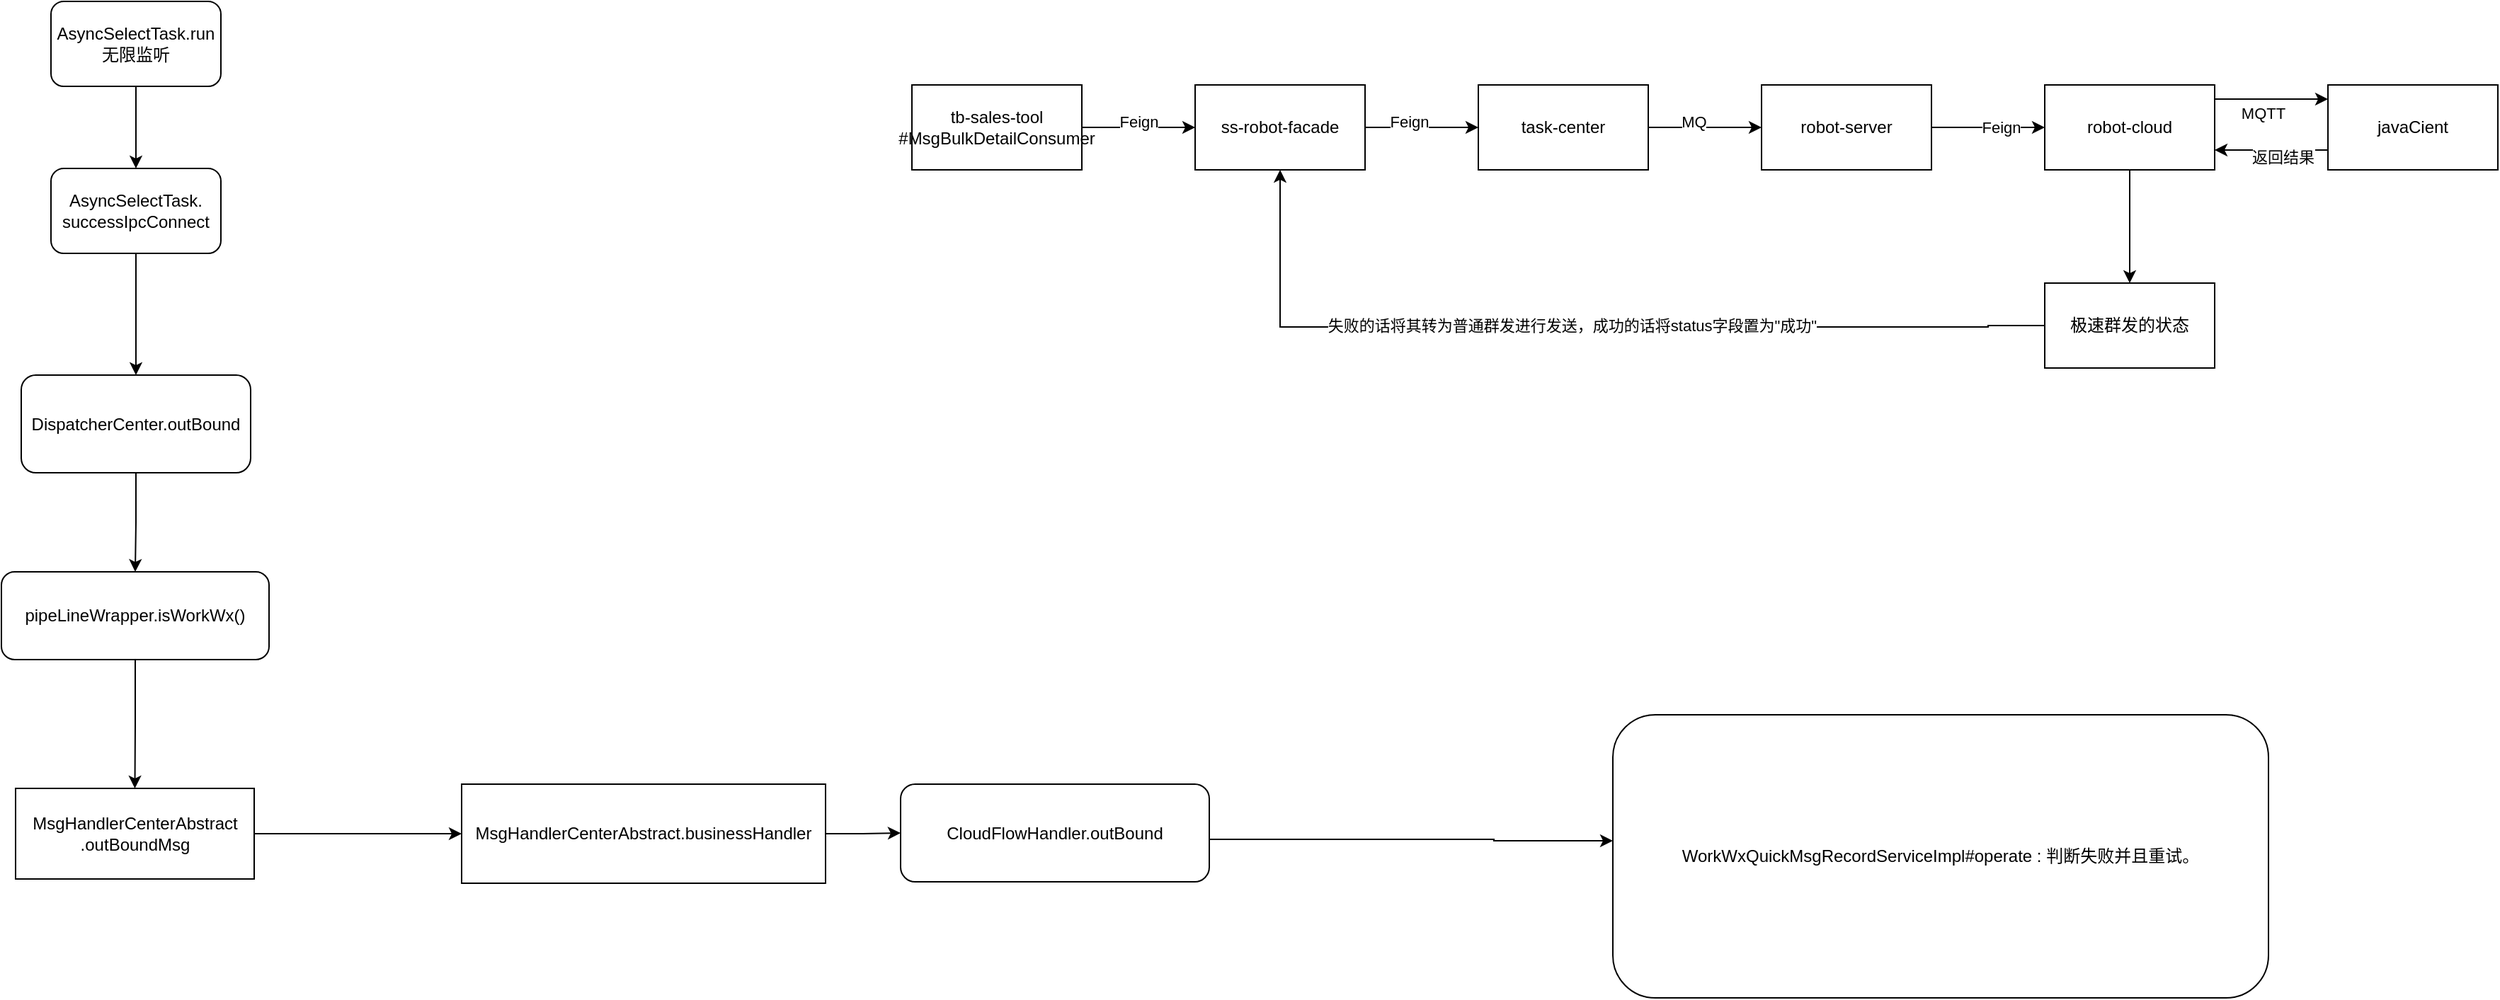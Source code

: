 <mxfile version="21.6.8" type="github">
  <diagram name="第 1 页" id="uJNZyxgSVUJfB3R79Ev_">
    <mxGraphModel dx="2074" dy="767" grid="0" gridSize="10" guides="0" tooltips="0" connect="1" arrows="1" fold="1" page="0" pageScale="1" pageWidth="1169" pageHeight="827" math="0" shadow="0">
      <root>
        <mxCell id="0" />
        <mxCell id="1" parent="0" />
        <mxCell id="vJ39QT0AVeiXCdLjbEt--3" value="" style="edgeStyle=orthogonalEdgeStyle;rounded=0;orthogonalLoop=1;jettySize=auto;html=1;" parent="1" source="vJ39QT0AVeiXCdLjbEt--1" target="vJ39QT0AVeiXCdLjbEt--2" edge="1">
          <mxGeometry relative="1" as="geometry" />
        </mxCell>
        <mxCell id="vJ39QT0AVeiXCdLjbEt--14" value="Feign" style="edgeLabel;html=1;align=center;verticalAlign=middle;resizable=0;points=[];" parent="vJ39QT0AVeiXCdLjbEt--3" vertex="1" connectable="0">
          <mxGeometry y="4" relative="1" as="geometry">
            <mxPoint as="offset" />
          </mxGeometry>
        </mxCell>
        <mxCell id="vJ39QT0AVeiXCdLjbEt--1" value="tb-sales-tool #MsgBulkDetailConsumer" style="rounded=0;whiteSpace=wrap;html=1;" parent="1" vertex="1">
          <mxGeometry x="520" y="290" width="120" height="60" as="geometry" />
        </mxCell>
        <mxCell id="vJ39QT0AVeiXCdLjbEt--5" value="" style="edgeStyle=orthogonalEdgeStyle;rounded=0;orthogonalLoop=1;jettySize=auto;html=1;" parent="1" source="vJ39QT0AVeiXCdLjbEt--2" target="vJ39QT0AVeiXCdLjbEt--4" edge="1">
          <mxGeometry relative="1" as="geometry" />
        </mxCell>
        <mxCell id="vJ39QT0AVeiXCdLjbEt--15" value="Feign" style="edgeLabel;html=1;align=center;verticalAlign=middle;resizable=0;points=[];" parent="vJ39QT0AVeiXCdLjbEt--5" vertex="1" connectable="0">
          <mxGeometry x="-0.225" y="4" relative="1" as="geometry">
            <mxPoint as="offset" />
          </mxGeometry>
        </mxCell>
        <mxCell id="vJ39QT0AVeiXCdLjbEt--2" value="ss-robot-facade" style="whiteSpace=wrap;html=1;rounded=0;" parent="1" vertex="1">
          <mxGeometry x="720" y="290" width="120" height="60" as="geometry" />
        </mxCell>
        <mxCell id="vJ39QT0AVeiXCdLjbEt--7" value="" style="edgeStyle=orthogonalEdgeStyle;rounded=0;orthogonalLoop=1;jettySize=auto;html=1;" parent="1" source="vJ39QT0AVeiXCdLjbEt--4" edge="1">
          <mxGeometry relative="1" as="geometry">
            <mxPoint x="1120" y="320" as="targetPoint" />
          </mxGeometry>
        </mxCell>
        <mxCell id="vJ39QT0AVeiXCdLjbEt--16" value="MQ" style="edgeLabel;html=1;align=center;verticalAlign=middle;resizable=0;points=[];" parent="vJ39QT0AVeiXCdLjbEt--7" vertex="1" connectable="0">
          <mxGeometry x="-0.205" y="4" relative="1" as="geometry">
            <mxPoint as="offset" />
          </mxGeometry>
        </mxCell>
        <mxCell id="vJ39QT0AVeiXCdLjbEt--4" value="task-center" style="whiteSpace=wrap;html=1;rounded=0;" parent="1" vertex="1">
          <mxGeometry x="920" y="290" width="120" height="60" as="geometry" />
        </mxCell>
        <mxCell id="vJ39QT0AVeiXCdLjbEt--11" value="" style="edgeStyle=orthogonalEdgeStyle;rounded=0;orthogonalLoop=1;jettySize=auto;html=1;" parent="1" source="vJ39QT0AVeiXCdLjbEt--8" target="vJ39QT0AVeiXCdLjbEt--10" edge="1">
          <mxGeometry relative="1" as="geometry">
            <Array as="points">
              <mxPoint x="1120" y="320" />
              <mxPoint x="1120" y="320" />
            </Array>
          </mxGeometry>
        </mxCell>
        <mxCell id="vJ39QT0AVeiXCdLjbEt--17" value="Feign" style="edgeLabel;html=1;align=center;verticalAlign=middle;resizable=0;points=[];" parent="vJ39QT0AVeiXCdLjbEt--11" vertex="1" connectable="0">
          <mxGeometry x="0.225" relative="1" as="geometry">
            <mxPoint as="offset" />
          </mxGeometry>
        </mxCell>
        <mxCell id="vJ39QT0AVeiXCdLjbEt--8" value="robot-server" style="whiteSpace=wrap;html=1;rounded=0;" parent="1" vertex="1">
          <mxGeometry x="1120" y="290" width="120" height="60" as="geometry" />
        </mxCell>
        <mxCell id="vJ39QT0AVeiXCdLjbEt--13" value="" style="edgeStyle=orthogonalEdgeStyle;rounded=0;orthogonalLoop=1;jettySize=auto;html=1;" parent="1" source="vJ39QT0AVeiXCdLjbEt--10" target="vJ39QT0AVeiXCdLjbEt--12" edge="1">
          <mxGeometry relative="1" as="geometry">
            <Array as="points">
              <mxPoint x="1500" y="300" />
              <mxPoint x="1500" y="300" />
            </Array>
          </mxGeometry>
        </mxCell>
        <mxCell id="vJ39QT0AVeiXCdLjbEt--18" value="MQTT" style="edgeLabel;html=1;align=center;verticalAlign=middle;resizable=0;points=[];" parent="vJ39QT0AVeiXCdLjbEt--13" vertex="1" connectable="0">
          <mxGeometry x="-0.15" y="1" relative="1" as="geometry">
            <mxPoint y="11" as="offset" />
          </mxGeometry>
        </mxCell>
        <mxCell id="vJ39QT0AVeiXCdLjbEt--20" value="" style="edgeStyle=orthogonalEdgeStyle;rounded=0;orthogonalLoop=1;jettySize=auto;html=1;" parent="1" source="vJ39QT0AVeiXCdLjbEt--10" target="vJ39QT0AVeiXCdLjbEt--19" edge="1">
          <mxGeometry relative="1" as="geometry" />
        </mxCell>
        <mxCell id="vJ39QT0AVeiXCdLjbEt--10" value="robot-cloud" style="whiteSpace=wrap;html=1;rounded=0;" parent="1" vertex="1">
          <mxGeometry x="1320" y="290" width="120" height="60" as="geometry" />
        </mxCell>
        <mxCell id="vJ39QT0AVeiXCdLjbEt--25" value="" style="edgeStyle=orthogonalEdgeStyle;rounded=0;orthogonalLoop=1;jettySize=auto;html=1;" parent="1" source="vJ39QT0AVeiXCdLjbEt--12" target="vJ39QT0AVeiXCdLjbEt--10" edge="1">
          <mxGeometry relative="1" as="geometry">
            <Array as="points">
              <mxPoint x="1509" y="336" />
              <mxPoint x="1509" y="336" />
            </Array>
          </mxGeometry>
        </mxCell>
        <mxCell id="vJ39QT0AVeiXCdLjbEt--26" value="返回结果" style="edgeLabel;html=1;align=center;verticalAlign=middle;resizable=0;points=[];" parent="vJ39QT0AVeiXCdLjbEt--25" vertex="1" connectable="0">
          <mxGeometry x="-0.2" y="5" relative="1" as="geometry">
            <mxPoint as="offset" />
          </mxGeometry>
        </mxCell>
        <mxCell id="vJ39QT0AVeiXCdLjbEt--12" value="javaCient" style="whiteSpace=wrap;html=1;rounded=0;" parent="1" vertex="1">
          <mxGeometry x="1520" y="290" width="120" height="60" as="geometry" />
        </mxCell>
        <mxCell id="vJ39QT0AVeiXCdLjbEt--30" value="" style="edgeStyle=orthogonalEdgeStyle;rounded=0;orthogonalLoop=1;jettySize=auto;html=1;entryX=0.5;entryY=1;entryDx=0;entryDy=0;" parent="1" source="vJ39QT0AVeiXCdLjbEt--19" target="vJ39QT0AVeiXCdLjbEt--2" edge="1">
          <mxGeometry relative="1" as="geometry">
            <mxPoint x="1240" y="460" as="targetPoint" />
            <Array as="points">
              <mxPoint x="1280" y="460" />
              <mxPoint x="1280" y="461" />
              <mxPoint x="780" y="461" />
            </Array>
          </mxGeometry>
        </mxCell>
        <mxCell id="vJ39QT0AVeiXCdLjbEt--31" value="失败的话将其转为普通群发进行发送，成功的话将status字段置为&quot;成功&quot;" style="edgeLabel;html=1;align=center;verticalAlign=middle;resizable=0;points=[];" parent="vJ39QT0AVeiXCdLjbEt--30" vertex="1" connectable="0">
          <mxGeometry x="0.028" y="-1" relative="1" as="geometry">
            <mxPoint as="offset" />
          </mxGeometry>
        </mxCell>
        <mxCell id="vJ39QT0AVeiXCdLjbEt--19" value="极速群发的状态" style="whiteSpace=wrap;html=1;rounded=0;" parent="1" vertex="1">
          <mxGeometry x="1320" y="430" width="120" height="60" as="geometry" />
        </mxCell>
        <mxCell id="10G2rOxXVBr4aUtNrF5U-1" value="WorkWxQuickMsgRecordServiceImpl#operate : 判断失败并且重试。" style="rounded=1;whiteSpace=wrap;html=1;" vertex="1" parent="1">
          <mxGeometry x="1015" y="735" width="463" height="200" as="geometry" />
        </mxCell>
        <mxCell id="10G2rOxXVBr4aUtNrF5U-4" value="" style="edgeStyle=orthogonalEdgeStyle;rounded=0;orthogonalLoop=1;jettySize=auto;html=1;" edge="1" parent="1" source="10G2rOxXVBr4aUtNrF5U-2" target="10G2rOxXVBr4aUtNrF5U-1">
          <mxGeometry relative="1" as="geometry">
            <mxPoint x="971" y="823" as="targetPoint" />
            <Array as="points">
              <mxPoint x="931" y="823" />
              <mxPoint x="931" y="824" />
            </Array>
          </mxGeometry>
        </mxCell>
        <mxCell id="10G2rOxXVBr4aUtNrF5U-2" value="CloudFlowHandler.outBound" style="rounded=1;whiteSpace=wrap;html=1;" vertex="1" parent="1">
          <mxGeometry x="512" y="784" width="218" height="69" as="geometry" />
        </mxCell>
        <mxCell id="10G2rOxXVBr4aUtNrF5U-7" value="" style="edgeStyle=orthogonalEdgeStyle;rounded=0;orthogonalLoop=1;jettySize=auto;html=1;" edge="1" parent="1" source="10G2rOxXVBr4aUtNrF5U-6" target="10G2rOxXVBr4aUtNrF5U-2">
          <mxGeometry relative="1" as="geometry" />
        </mxCell>
        <mxCell id="10G2rOxXVBr4aUtNrF5U-6" value="MsgHandlerCenterAbstract.businessHandler" style="rounded=0;whiteSpace=wrap;html=1;" vertex="1" parent="1">
          <mxGeometry x="202" y="784" width="257" height="70" as="geometry" />
        </mxCell>
        <mxCell id="10G2rOxXVBr4aUtNrF5U-11" value="" style="edgeStyle=orthogonalEdgeStyle;rounded=0;orthogonalLoop=1;jettySize=auto;html=1;entryX=0;entryY=0.5;entryDx=0;entryDy=0;" edge="1" parent="1" source="10G2rOxXVBr4aUtNrF5U-8" target="10G2rOxXVBr4aUtNrF5U-6">
          <mxGeometry relative="1" as="geometry">
            <mxPoint x="133.5" y="819" as="targetPoint" />
          </mxGeometry>
        </mxCell>
        <mxCell id="10G2rOxXVBr4aUtNrF5U-8" value="MsgHandlerCenterAbstract .outBoundMsg" style="whiteSpace=wrap;html=1;rounded=0;" vertex="1" parent="1">
          <mxGeometry x="-113" y="787" width="168.5" height="64" as="geometry" />
        </mxCell>
        <mxCell id="10G2rOxXVBr4aUtNrF5U-13" value="" style="edgeStyle=orthogonalEdgeStyle;rounded=0;orthogonalLoop=1;jettySize=auto;html=1;" edge="1" parent="1" source="10G2rOxXVBr4aUtNrF5U-12" target="10G2rOxXVBr4aUtNrF5U-8">
          <mxGeometry relative="1" as="geometry" />
        </mxCell>
        <mxCell id="10G2rOxXVBr4aUtNrF5U-12" value="pipeLineWrapper.isWorkWx()" style="rounded=1;whiteSpace=wrap;html=1;" vertex="1" parent="1">
          <mxGeometry x="-123" y="634" width="189" height="62" as="geometry" />
        </mxCell>
        <mxCell id="10G2rOxXVBr4aUtNrF5U-15" value="" style="edgeStyle=orthogonalEdgeStyle;rounded=0;orthogonalLoop=1;jettySize=auto;html=1;" edge="1" parent="1" source="10G2rOxXVBr4aUtNrF5U-14" target="10G2rOxXVBr4aUtNrF5U-12">
          <mxGeometry relative="1" as="geometry" />
        </mxCell>
        <mxCell id="10G2rOxXVBr4aUtNrF5U-14" value="DispatcherCenter.outBound" style="rounded=1;whiteSpace=wrap;html=1;" vertex="1" parent="1">
          <mxGeometry x="-109" y="495" width="162" height="69" as="geometry" />
        </mxCell>
        <mxCell id="10G2rOxXVBr4aUtNrF5U-17" value="" style="edgeStyle=orthogonalEdgeStyle;rounded=0;orthogonalLoop=1;jettySize=auto;html=1;" edge="1" parent="1" source="10G2rOxXVBr4aUtNrF5U-16" target="10G2rOxXVBr4aUtNrF5U-14">
          <mxGeometry relative="1" as="geometry" />
        </mxCell>
        <mxCell id="10G2rOxXVBr4aUtNrF5U-16" value="AsyncSelectTask.&lt;br&gt;successIpcConnect" style="rounded=1;whiteSpace=wrap;html=1;" vertex="1" parent="1">
          <mxGeometry x="-88" y="349" width="120" height="60" as="geometry" />
        </mxCell>
        <mxCell id="10G2rOxXVBr4aUtNrF5U-19" value="" style="edgeStyle=orthogonalEdgeStyle;rounded=0;orthogonalLoop=1;jettySize=auto;html=1;" edge="1" parent="1" source="10G2rOxXVBr4aUtNrF5U-18" target="10G2rOxXVBr4aUtNrF5U-16">
          <mxGeometry relative="1" as="geometry" />
        </mxCell>
        <mxCell id="10G2rOxXVBr4aUtNrF5U-18" value="AsyncSelectTask.run无限监听" style="rounded=1;whiteSpace=wrap;html=1;" vertex="1" parent="1">
          <mxGeometry x="-88" y="231" width="120" height="60" as="geometry" />
        </mxCell>
      </root>
    </mxGraphModel>
  </diagram>
</mxfile>
